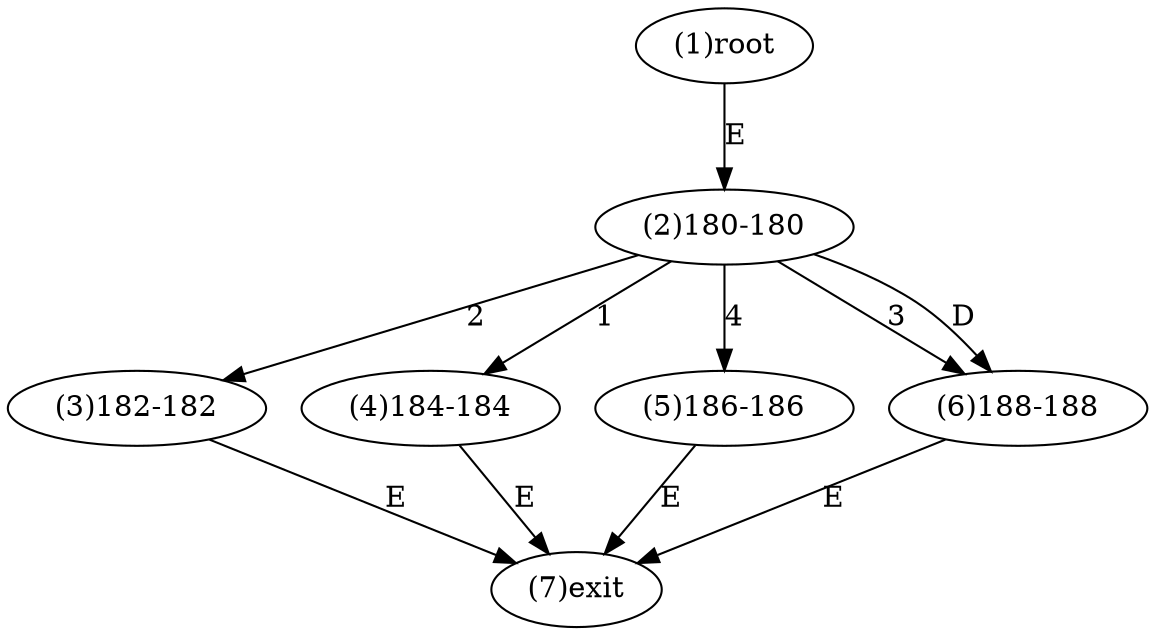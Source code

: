 digraph "" { 
1[ label="(1)root"];
2[ label="(2)180-180"];
3[ label="(3)182-182"];
4[ label="(4)184-184"];
5[ label="(5)186-186"];
6[ label="(6)188-188"];
7[ label="(7)exit"];
1->2[ label="E"];
2->4[ label="1"];
2->3[ label="2"];
2->6[ label="3"];
2->5[ label="4"];
2->6[ label="D"];
3->7[ label="E"];
4->7[ label="E"];
5->7[ label="E"];
6->7[ label="E"];
}